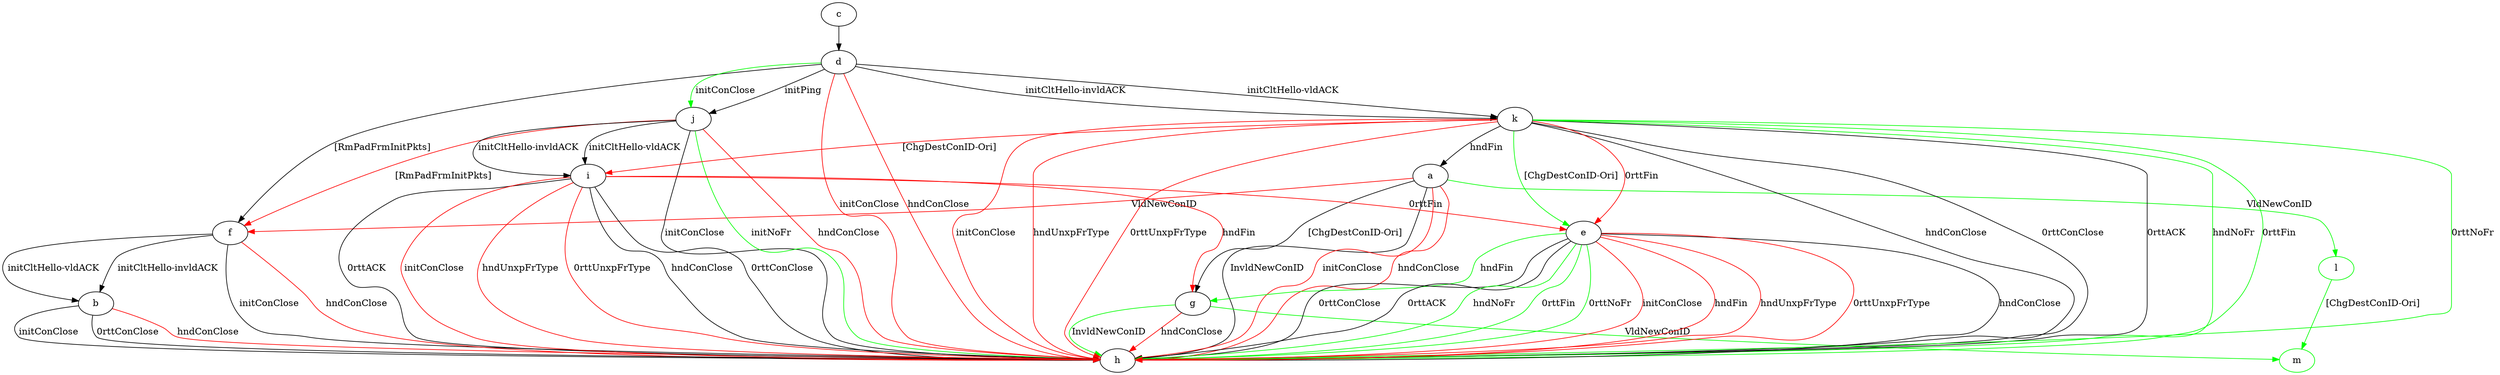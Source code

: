 digraph "" {
	a -> f	[key=0,
		color=red,
		label="VldNewConID "];
	a -> g	[key=0,
		label="[ChgDestConID-Ori] "];
	a -> h	[key=0,
		label="InvldNewConID "];
	a -> h	[key=1,
		color=red,
		label="initConClose "];
	a -> h	[key=2,
		color=red,
		label="hndConClose "];
	l	[color=green];
	a -> l	[key=0,
		color=green,
		label="VldNewConID "];
	b -> h	[key=0,
		label="initConClose "];
	b -> h	[key=1,
		label="0rttConClose "];
	b -> h	[key=2,
		color=red,
		label="hndConClose "];
	c -> d	[key=0];
	d -> f	[key=0,
		label="[RmPadFrmInitPkts] "];
	d -> h	[key=0,
		color=red,
		label="initConClose "];
	d -> h	[key=1,
		color=red,
		label="hndConClose "];
	d -> j	[key=0,
		label="initPing "];
	d -> j	[key=1,
		color=green,
		label="initConClose "];
	d -> k	[key=0,
		label="initCltHello-vldACK "];
	d -> k	[key=1,
		label="initCltHello-invldACK "];
	e -> g	[key=0,
		color=green,
		label="hndFin "];
	e -> h	[key=0,
		label="hndConClose "];
	e -> h	[key=1,
		label="0rttConClose "];
	e -> h	[key=2,
		label="0rttACK "];
	e -> h	[key=3,
		color=green,
		label="hndNoFr "];
	e -> h	[key=4,
		color=green,
		label="0rttFin "];
	e -> h	[key=5,
		color=green,
		label="0rttNoFr "];
	e -> h	[key=6,
		color=red,
		label="initConClose "];
	e -> h	[key=7,
		color=red,
		label="hndFin "];
	e -> h	[key=8,
		color=red,
		label="hndUnxpFrType "];
	e -> h	[key=9,
		color=red,
		label="0rttUnxpFrType "];
	f -> b	[key=0,
		label="initCltHello-vldACK "];
	f -> b	[key=1,
		label="initCltHello-invldACK "];
	f -> h	[key=0,
		label="initConClose "];
	f -> h	[key=1,
		color=red,
		label="hndConClose "];
	g -> h	[key=0,
		color=green,
		label="InvldNewConID "];
	g -> h	[key=1,
		color=red,
		label="hndConClose "];
	m	[color=green];
	g -> m	[key=0,
		color=green,
		label="VldNewConID "];
	i -> e	[key=0,
		color=red,
		label="0rttFin "];
	i -> g	[key=0,
		color=red,
		label="hndFin "];
	i -> h	[key=0,
		label="hndConClose "];
	i -> h	[key=1,
		label="0rttConClose "];
	i -> h	[key=2,
		label="0rttACK "];
	i -> h	[key=3,
		color=red,
		label="initConClose "];
	i -> h	[key=4,
		color=red,
		label="hndUnxpFrType "];
	i -> h	[key=5,
		color=red,
		label="0rttUnxpFrType "];
	j -> f	[key=0,
		color=red,
		label="[RmPadFrmInitPkts] "];
	j -> h	[key=0,
		label="initConClose "];
	j -> h	[key=1,
		color=green,
		label="initNoFr "];
	j -> h	[key=2,
		color=red,
		label="hndConClose "];
	j -> i	[key=0,
		label="initCltHello-vldACK "];
	j -> i	[key=1,
		label="initCltHello-invldACK "];
	k -> a	[key=0,
		label="hndFin "];
	k -> e	[key=0,
		color=green,
		label="[ChgDestConID-Ori] "];
	k -> e	[key=1,
		color=red,
		label="0rttFin "];
	k -> h	[key=0,
		label="hndConClose "];
	k -> h	[key=1,
		label="0rttConClose "];
	k -> h	[key=2,
		label="0rttACK "];
	k -> h	[key=3,
		color=green,
		label="hndNoFr "];
	k -> h	[key=4,
		color=green,
		label="0rttFin "];
	k -> h	[key=5,
		color=green,
		label="0rttNoFr "];
	k -> h	[key=6,
		color=red,
		label="initConClose "];
	k -> h	[key=7,
		color=red,
		label="hndUnxpFrType "];
	k -> h	[key=8,
		color=red,
		label="0rttUnxpFrType "];
	k -> i	[key=0,
		color=red,
		label="[ChgDestConID-Ori] "];
	l -> m	[key=0,
		color=green,
		label="[ChgDestConID-Ori] "];
}
